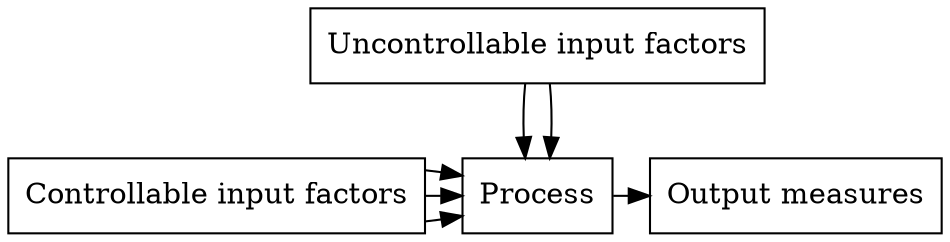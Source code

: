  digraph graphname {

     splines=false;
     size="12,4";

     a [shape=box label="Controllable input factors"];
     b [shape=box label="Process"];
     c [shape=box label="Uncontrollable input factors"];
     d [shape=box label="Output measures"];
     //e [shape=box]

     a -> b -> d;
     a -> b;
     a -> b;
     c -> b;
     c -> b;
     {rank=same; a b d}

   }
